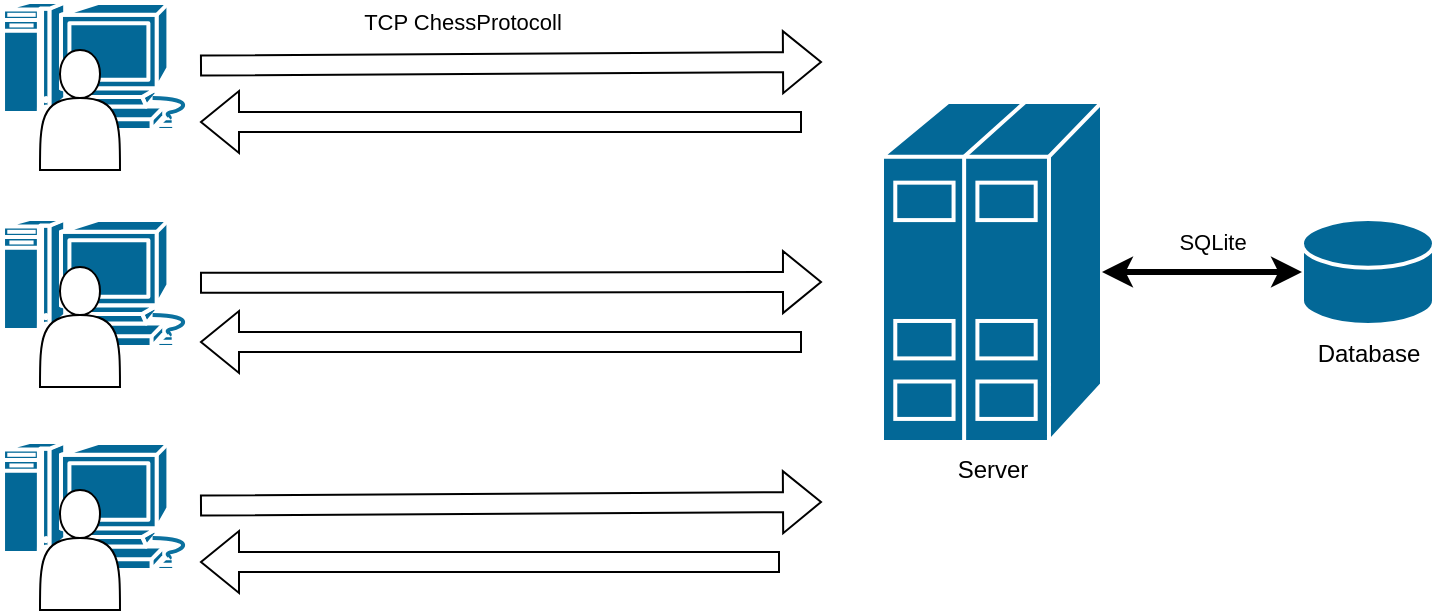 <mxfile version="18.0.4" type="device"><diagram id="ywWE2hxa1tZzXI3Ovaoc" name="Page-1"><mxGraphModel dx="913" dy="457" grid="1" gridSize="10" guides="1" tooltips="1" connect="1" arrows="1" fold="1" page="1" pageScale="1" pageWidth="850" pageHeight="1100" math="0" shadow="0"><root><mxCell id="0"/><mxCell id="1" parent="0"/><mxCell id="sxZ4tz2cOvy1vjFQiq8P-3" value="Server" style="shape=mxgraph.cisco.servers.standard_host;sketch=0;html=1;pointerEvents=1;dashed=0;fillColor=#036897;strokeColor=#ffffff;strokeWidth=2;verticalLabelPosition=bottom;verticalAlign=top;align=center;outlineConnect=0;" vertex="1" parent="1"><mxGeometry x="530" y="170" width="110" height="170" as="geometry"/></mxCell><mxCell id="sxZ4tz2cOvy1vjFQiq8P-8" value="Database" style="shape=mxgraph.cisco.storage.relational_database;sketch=0;html=1;pointerEvents=1;dashed=0;fillColor=#036897;strokeColor=#ffffff;strokeWidth=2;verticalLabelPosition=bottom;verticalAlign=top;align=center;outlineConnect=0;" vertex="1" parent="1"><mxGeometry x="740" y="228.5" width="66" height="53" as="geometry"/></mxCell><mxCell id="sxZ4tz2cOvy1vjFQiq8P-14" value="" style="group" vertex="1" connectable="0" parent="1"><mxGeometry x="90" y="120" width="99" height="84" as="geometry"/></mxCell><mxCell id="sxZ4tz2cOvy1vjFQiq8P-7" value="" style="shape=mxgraph.cisco.computers_and_peripherals.macintosh;sketch=0;html=1;pointerEvents=1;dashed=0;fillColor=#036897;strokeColor=#ffffff;strokeWidth=2;verticalLabelPosition=bottom;verticalAlign=top;align=center;outlineConnect=0;" vertex="1" parent="sxZ4tz2cOvy1vjFQiq8P-14"><mxGeometry width="99" height="64" as="geometry"/></mxCell><mxCell id="sxZ4tz2cOvy1vjFQiq8P-2" value="" style="shape=actor;whiteSpace=wrap;html=1;" vertex="1" parent="sxZ4tz2cOvy1vjFQiq8P-14"><mxGeometry x="19" y="24" width="40" height="60" as="geometry"/></mxCell><mxCell id="sxZ4tz2cOvy1vjFQiq8P-15" value="" style="group" vertex="1" connectable="0" parent="1"><mxGeometry x="90" y="228.5" width="99" height="84" as="geometry"/></mxCell><mxCell id="sxZ4tz2cOvy1vjFQiq8P-16" value="" style="shape=mxgraph.cisco.computers_and_peripherals.macintosh;sketch=0;html=1;pointerEvents=1;dashed=0;fillColor=#036897;strokeColor=#ffffff;strokeWidth=2;verticalLabelPosition=bottom;verticalAlign=top;align=center;outlineConnect=0;" vertex="1" parent="sxZ4tz2cOvy1vjFQiq8P-15"><mxGeometry width="99" height="64" as="geometry"/></mxCell><mxCell id="sxZ4tz2cOvy1vjFQiq8P-17" value="" style="shape=actor;whiteSpace=wrap;html=1;" vertex="1" parent="sxZ4tz2cOvy1vjFQiq8P-15"><mxGeometry x="19" y="24" width="40" height="60" as="geometry"/></mxCell><mxCell id="sxZ4tz2cOvy1vjFQiq8P-18" value="" style="group" vertex="1" connectable="0" parent="1"><mxGeometry x="90" y="340" width="99" height="84" as="geometry"/></mxCell><mxCell id="sxZ4tz2cOvy1vjFQiq8P-19" value="" style="shape=mxgraph.cisco.computers_and_peripherals.macintosh;sketch=0;html=1;pointerEvents=1;dashed=0;fillColor=#036897;strokeColor=#ffffff;strokeWidth=2;verticalLabelPosition=bottom;verticalAlign=top;align=center;outlineConnect=0;" vertex="1" parent="sxZ4tz2cOvy1vjFQiq8P-18"><mxGeometry width="99" height="64" as="geometry"/></mxCell><mxCell id="sxZ4tz2cOvy1vjFQiq8P-20" value="" style="shape=actor;whiteSpace=wrap;html=1;" vertex="1" parent="sxZ4tz2cOvy1vjFQiq8P-18"><mxGeometry x="19" y="24" width="40" height="60" as="geometry"/></mxCell><mxCell id="sxZ4tz2cOvy1vjFQiq8P-23" value="" style="endArrow=classic;startArrow=classic;html=1;rounded=0;entryX=0;entryY=0.5;entryDx=0;entryDy=0;entryPerimeter=0;strokeWidth=3;" edge="1" parent="1" source="sxZ4tz2cOvy1vjFQiq8P-3" target="sxZ4tz2cOvy1vjFQiq8P-8"><mxGeometry width="50" height="50" relative="1" as="geometry"><mxPoint x="410" y="270" as="sourcePoint"/><mxPoint x="460" y="220" as="targetPoint"/><Array as="points"><mxPoint x="660" y="255"/></Array></mxGeometry></mxCell><mxCell id="sxZ4tz2cOvy1vjFQiq8P-31" value="SQLite" style="edgeLabel;html=1;align=center;verticalAlign=middle;resizable=0;points=[];" vertex="1" connectable="0" parent="sxZ4tz2cOvy1vjFQiq8P-23"><mxGeometry x="0.1" relative="1" as="geometry"><mxPoint y="-15" as="offset"/></mxGeometry></mxCell><mxCell id="sxZ4tz2cOvy1vjFQiq8P-28" value="" style="shape=flexArrow;endArrow=classic;html=1;rounded=0;" edge="1" parent="1" source="sxZ4tz2cOvy1vjFQiq8P-7"><mxGeometry width="50" height="50" relative="1" as="geometry"><mxPoint x="410" y="270" as="sourcePoint"/><mxPoint x="500" y="150" as="targetPoint"/></mxGeometry></mxCell><mxCell id="sxZ4tz2cOvy1vjFQiq8P-33" value="TCP ChessProtocoll" style="edgeLabel;html=1;align=center;verticalAlign=middle;resizable=0;points=[];" vertex="1" connectable="0" parent="sxZ4tz2cOvy1vjFQiq8P-28"><mxGeometry x="0.124" y="-1" relative="1" as="geometry"><mxPoint x="-44" y="-22" as="offset"/></mxGeometry></mxCell><mxCell id="sxZ4tz2cOvy1vjFQiq8P-29" value="" style="shape=flexArrow;endArrow=classic;html=1;rounded=0;" edge="1" parent="1" source="sxZ4tz2cOvy1vjFQiq8P-16"><mxGeometry width="50" height="50" relative="1" as="geometry"><mxPoint x="410" y="270" as="sourcePoint"/><mxPoint x="500" y="260" as="targetPoint"/></mxGeometry></mxCell><mxCell id="sxZ4tz2cOvy1vjFQiq8P-30" value="" style="shape=flexArrow;endArrow=classic;html=1;rounded=0;" edge="1" parent="1" source="sxZ4tz2cOvy1vjFQiq8P-19"><mxGeometry width="50" height="50" relative="1" as="geometry"><mxPoint x="410" y="270" as="sourcePoint"/><mxPoint x="500" y="370" as="targetPoint"/></mxGeometry></mxCell><mxCell id="sxZ4tz2cOvy1vjFQiq8P-34" value="" style="shape=flexArrow;endArrow=classic;html=1;rounded=0;" edge="1" parent="1"><mxGeometry width="50" height="50" relative="1" as="geometry"><mxPoint x="490" y="180" as="sourcePoint"/><mxPoint x="189" y="180" as="targetPoint"/></mxGeometry></mxCell><mxCell id="sxZ4tz2cOvy1vjFQiq8P-35" value="" style="shape=flexArrow;endArrow=classic;html=1;rounded=0;" edge="1" parent="1"><mxGeometry width="50" height="50" relative="1" as="geometry"><mxPoint x="490" y="290" as="sourcePoint"/><mxPoint x="189" y="290" as="targetPoint"/></mxGeometry></mxCell><mxCell id="sxZ4tz2cOvy1vjFQiq8P-36" value="" style="shape=flexArrow;endArrow=classic;html=1;rounded=0;" edge="1" parent="1"><mxGeometry width="50" height="50" relative="1" as="geometry"><mxPoint x="479" y="400" as="sourcePoint"/><mxPoint x="189" y="400" as="targetPoint"/></mxGeometry></mxCell></root></mxGraphModel></diagram></mxfile>